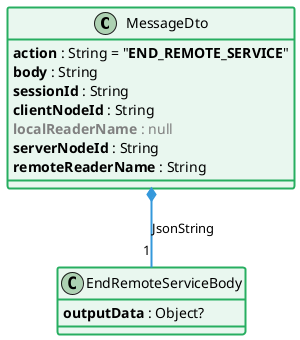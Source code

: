 @startuml
'title
'    Keyple Distributed JSON API
'    compliant with "keyple-service-java-lib" version 2.1.4
'    END_REMOTE_SERVICE (2023-03-22)
'end title

' == THEME ==

'Couleurs issues de : https://htmlcolorcodes.com/fr/tableau-de-couleur/tableau-de-couleur-design-plat/
!define C_GREY1 F8F9F9
!define C_GREY2 F2F3F4
!define C_GREY3 E5E7E9
!define C_GREY4 D7DBDD
!define C_GREY5 CACFD2
!define C_GREY6 BDC3C7
!define C_LINK 3498DB
!define C_USE 27AE60

' -- Styles that don't work with new version of plantuml --
skinparam stereotypeABorderColor #A9DCDF
skinparam stereotypeIBorderColor #B4A7E5
skinparam stereotypeCBorderColor #ADD1B2
skinparam stereotypeEBorderColor #EB93DF
' -- END --

skinparam ClassBorderThickness 2
skinparam ArrowThickness 2

' Yellow
skinparam ClassBackgroundColor #FEFECE
skinparam ClassBorderColor #D4AC0D
' Red
skinparam ClassBackgroundColor<<red>> #FDEDEC
skinparam ClassBorderColor<<red>> #E74C3C
hide <<red>> stereotype
' Purple
skinparam ClassBackgroundColor<<purple>> #F4ECF7
skinparam ClassBorderColor<<purple>> #8E44AD
hide <<purple>> stereotype
' blue
skinparam ClassBackgroundColor<<blue>> #EBF5FB
skinparam ClassBorderColor<<blue>> #3498DB
hide <<blue>> stereotype
' Green
skinparam ClassBackgroundColor<<green>> #E9F7EF
skinparam ClassBorderColor<<green>> #27AE60
hide <<green>> stereotype
' Grey
skinparam ClassBackgroundColor<<grey>> #EAECEE
skinparam ClassBorderColor<<grey>> #2C3E50
hide <<grey>> stereotype

' == CONTENT ==

' END_REMOTE_SERVICE
class MessageDto {
    **action** : String = "**END_REMOTE_SERVICE**"
    **body** : String
    **sessionId** : String
    **clientNodeId** : String
    <color:grey>**localReaderName** : null
    **serverNodeId** : String
    **remoteReaderName** : String
}
class EndRemoteServiceBody {
    **outputData** : Object?
}

' Associations

MessageDto *-- "1" EndRemoteServiceBody #C_LINK : JsonString

' == LAYOUT ==

' == STYLE ==

' END_REMOTE_SERVICE
class MessageDto <<green>>
class EndRemoteServiceBody <<green>>

@enduml